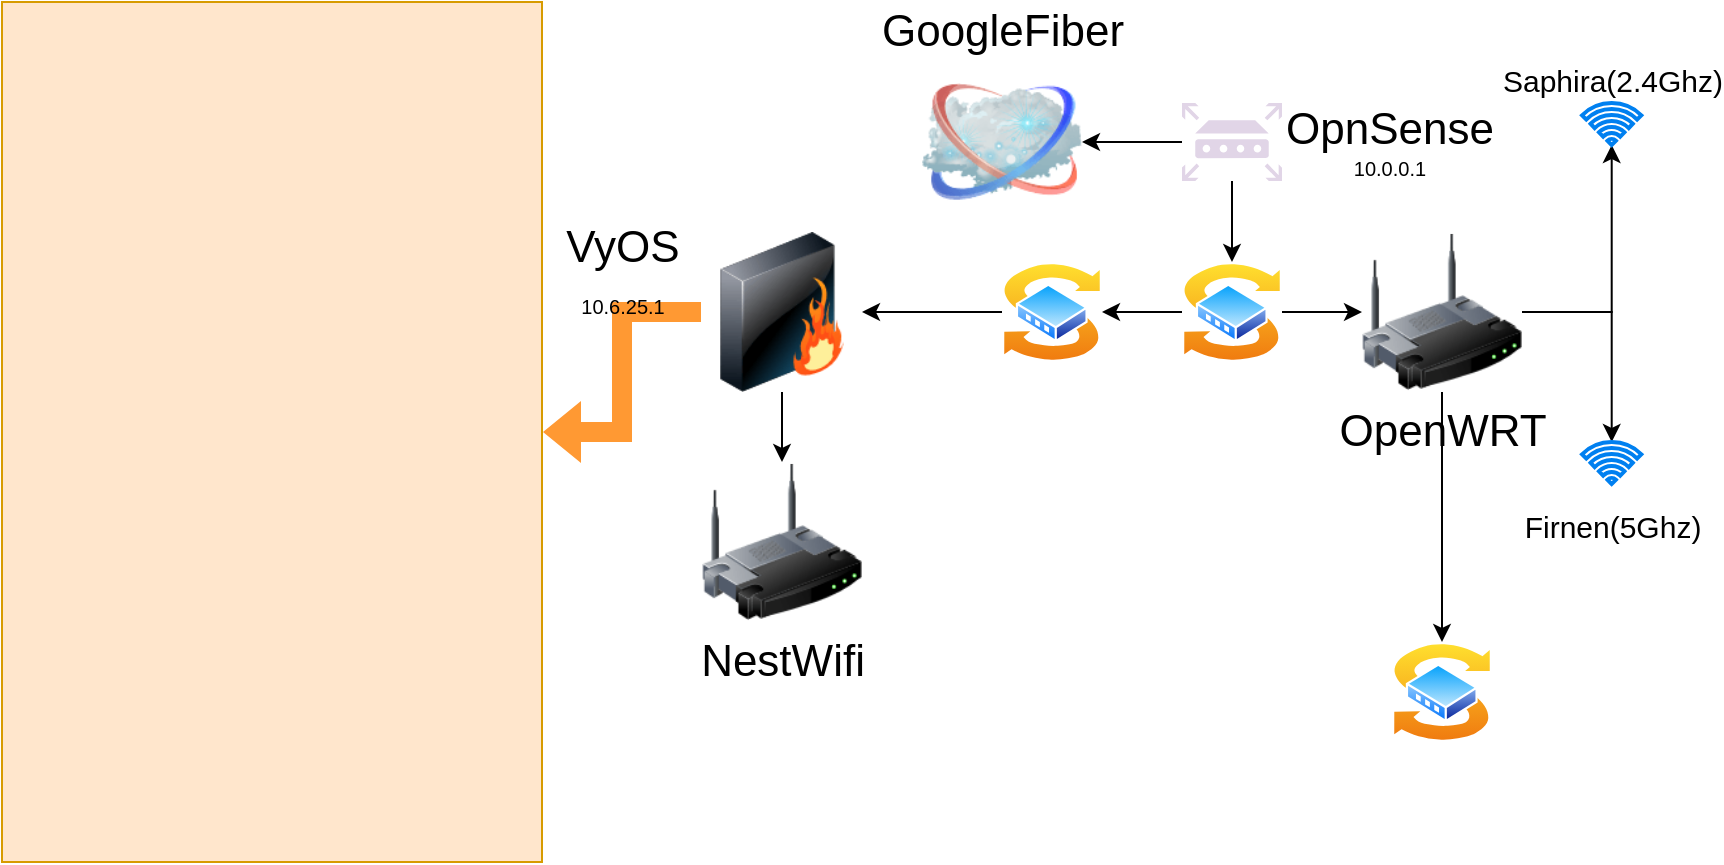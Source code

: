 <mxfile version="14.8.2" type="github">
  <diagram name="Page-1" id="55a83fd1-7818-8e21-69c5-c3457e3827bb">
    <mxGraphModel dx="946" dy="612" grid="1" gridSize="10" guides="1" tooltips="1" connect="1" arrows="1" fold="1" page="1" pageScale="1" pageWidth="1100" pageHeight="850" background="none" math="0" shadow="0">
      <root>
        <mxCell id="0" />
        <mxCell id="1" parent="0" />
        <mxCell id="uYu8JDhBFFsHPAoW2Dka-38" value="" style="edgeStyle=orthogonalEdgeStyle;rounded=0;orthogonalLoop=1;jettySize=auto;html=1;fontSize=22;" edge="1" parent="1" source="uYu8JDhBFFsHPAoW2Dka-15" target="uYu8JDhBFFsHPAoW2Dka-37">
          <mxGeometry relative="1" as="geometry" />
        </mxCell>
        <mxCell id="uYu8JDhBFFsHPAoW2Dka-40" value="" style="edgeStyle=orthogonalEdgeStyle;rounded=0;orthogonalLoop=1;jettySize=auto;html=1;fontSize=22;" edge="1" parent="1" source="uYu8JDhBFFsHPAoW2Dka-15" target="uYu8JDhBFFsHPAoW2Dka-39">
          <mxGeometry relative="1" as="geometry" />
        </mxCell>
        <mxCell id="uYu8JDhBFFsHPAoW2Dka-42" value="" style="edgeStyle=orthogonalEdgeStyle;rounded=0;orthogonalLoop=1;jettySize=auto;html=1;fontSize=15;" edge="1" parent="1" source="uYu8JDhBFFsHPAoW2Dka-15" target="uYu8JDhBFFsHPAoW2Dka-41">
          <mxGeometry relative="1" as="geometry" />
        </mxCell>
        <mxCell id="uYu8JDhBFFsHPAoW2Dka-15" value="OpenWRT" style="image;html=1;image=img/lib/clip_art/networking/Wireless_Router_128x128.png;noLabel=0;direction=east;labelPosition=center;verticalLabelPosition=bottom;align=center;verticalAlign=top;fontSize=22;labelBackgroundColor=none;" vertex="1" parent="1">
          <mxGeometry x="690" y="125" width="80" height="80" as="geometry" />
        </mxCell>
        <mxCell id="69ecfefc5c41e42c-2" value="&lt;div&gt;GoogleFiber&lt;/div&gt;" style="image;html=1;labelBackgroundColor=#ffffff;image=img/lib/clip_art/networking/Cloud_128x128.png;rounded=1;shadow=0;comic=0;strokeWidth=2;fontSize=22;labelPosition=center;verticalLabelPosition=top;align=center;verticalAlign=bottom;" parent="1" vertex="1">
          <mxGeometry x="470" y="40" width="80" height="80" as="geometry" />
        </mxCell>
        <mxCell id="uYu8JDhBFFsHPAoW2Dka-14" value="" style="edgeStyle=orthogonalEdgeStyle;rounded=0;orthogonalLoop=1;jettySize=auto;html=1;" edge="1" parent="1" source="uYu8JDhBFFsHPAoW2Dka-11" target="uYu8JDhBFFsHPAoW2Dka-15">
          <mxGeometry relative="1" as="geometry">
            <mxPoint x="640" y="265" as="targetPoint" />
          </mxGeometry>
        </mxCell>
        <mxCell id="uYu8JDhBFFsHPAoW2Dka-45" value="" style="edgeStyle=orthogonalEdgeStyle;rounded=0;orthogonalLoop=1;jettySize=auto;html=1;fontSize=15;" edge="1" parent="1" source="uYu8JDhBFFsHPAoW2Dka-11" target="uYu8JDhBFFsHPAoW2Dka-29">
          <mxGeometry relative="1" as="geometry" />
        </mxCell>
        <mxCell id="uYu8JDhBFFsHPAoW2Dka-11" value="" style="aspect=fixed;perimeter=ellipsePerimeter;html=1;align=center;shadow=0;dashed=0;spacingTop=3;image;image=img/lib/active_directory/switch.svg;" vertex="1" parent="1">
          <mxGeometry x="600" y="140" width="50" height="50" as="geometry" />
        </mxCell>
        <mxCell id="uYu8JDhBFFsHPAoW2Dka-21" value="" style="edgeStyle=orthogonalEdgeStyle;rounded=0;orthogonalLoop=1;jettySize=auto;html=1;fontSize=22;" edge="1" parent="1" source="uYu8JDhBFFsHPAoW2Dka-20" target="uYu8JDhBFFsHPAoW2Dka-11">
          <mxGeometry relative="1" as="geometry" />
        </mxCell>
        <mxCell id="uYu8JDhBFFsHPAoW2Dka-23" value="" style="edgeStyle=orthogonalEdgeStyle;rounded=0;orthogonalLoop=1;jettySize=auto;html=1;fontSize=22;" edge="1" parent="1" source="uYu8JDhBFFsHPAoW2Dka-20" target="69ecfefc5c41e42c-2">
          <mxGeometry relative="1" as="geometry" />
        </mxCell>
        <mxCell id="uYu8JDhBFFsHPAoW2Dka-20" value="&lt;div&gt;OpnSense&lt;/div&gt;&lt;div style=&quot;font-size: 10px&quot; align=&quot;center&quot;&gt;10.0.0.1&lt;br&gt;&lt;/div&gt;" style="aspect=fixed;pointerEvents=1;shadow=0;dashed=0;html=1;labelPosition=right;verticalLabelPosition=middle;verticalAlign=middle;align=left;fillColor=#e1d5e7;shape=mxgraph.mscae.enterprise.router;fontSize=22;labelBackgroundColor=none;strokeColor=none;" vertex="1" parent="1">
          <mxGeometry x="600" y="60.5" width="50" height="39" as="geometry" />
        </mxCell>
        <mxCell id="uYu8JDhBFFsHPAoW2Dka-48" value="" style="edgeStyle=orthogonalEdgeStyle;rounded=0;orthogonalLoop=1;jettySize=auto;html=1;fontSize=15;" edge="1" parent="1" source="uYu8JDhBFFsHPAoW2Dka-24" target="uYu8JDhBFFsHPAoW2Dka-32">
          <mxGeometry relative="1" as="geometry" />
        </mxCell>
        <mxCell id="uYu8JDhBFFsHPAoW2Dka-51" value="" style="edgeStyle=orthogonalEdgeStyle;rounded=0;orthogonalLoop=1;jettySize=auto;html=1;fontSize=15;shape=flexArrow;strokeColor=none;fillColor=#FF9933;" edge="1" parent="1" source="uYu8JDhBFFsHPAoW2Dka-24" target="uYu8JDhBFFsHPAoW2Dka-50">
          <mxGeometry relative="1" as="geometry" />
        </mxCell>
        <mxCell id="uYu8JDhBFFsHPAoW2Dka-24" value="&lt;div align=&quot;center&quot;&gt;VyOS&lt;font style=&quot;font-size: 10px&quot;&gt;&lt;br&gt;&lt;/font&gt;&lt;/div&gt;&lt;div align=&quot;center&quot;&gt;&lt;font style=&quot;font-size: 10px&quot;&gt;10.6.25.1&lt;/font&gt;&lt;/div&gt;&lt;div style=&quot;font-size: 10px&quot; align=&quot;center&quot;&gt;&lt;br&gt;&lt;/div&gt;&lt;div align=&quot;center&quot;&gt;&lt;br&gt;&lt;/div&gt;" style="image;html=1;image=img/lib/clip_art/networking/Firewall_128x128.png;labelBackgroundColor=none;fontSize=22;labelPosition=left;verticalLabelPosition=middle;align=center;verticalAlign=middle;" vertex="1" parent="1">
          <mxGeometry x="360" y="125" width="80" height="80" as="geometry" />
        </mxCell>
        <mxCell id="uYu8JDhBFFsHPAoW2Dka-46" value="" style="edgeStyle=orthogonalEdgeStyle;rounded=0;orthogonalLoop=1;jettySize=auto;html=1;fontSize=15;" edge="1" parent="1" source="uYu8JDhBFFsHPAoW2Dka-29" target="uYu8JDhBFFsHPAoW2Dka-24">
          <mxGeometry relative="1" as="geometry" />
        </mxCell>
        <mxCell id="uYu8JDhBFFsHPAoW2Dka-29" value="" style="aspect=fixed;perimeter=ellipsePerimeter;html=1;align=center;shadow=0;dashed=0;spacingTop=3;image;image=img/lib/active_directory/switch.svg;labelBackgroundColor=none;fontSize=22;" vertex="1" parent="1">
          <mxGeometry x="510" y="140" width="50" height="50" as="geometry" />
        </mxCell>
        <mxCell id="uYu8JDhBFFsHPAoW2Dka-32" value="&lt;div&gt;NestWifi&lt;/div&gt;" style="image;html=1;image=img/lib/clip_art/networking/Wireless_Router_128x128.png;labelBackgroundColor=none;fontSize=22;" vertex="1" parent="1">
          <mxGeometry x="360" y="240" width="80" height="80" as="geometry" />
        </mxCell>
        <mxCell id="uYu8JDhBFFsHPAoW2Dka-37" value="&lt;div style=&quot;font-size: 15px;&quot;&gt;Saphira(2.4Ghz)&lt;/div&gt;" style="html=1;verticalLabelPosition=top;align=center;labelBackgroundColor=#ffffff;verticalAlign=bottom;strokeWidth=2;strokeColor=#0080F0;shadow=0;dashed=0;shape=mxgraph.ios7.icons.wifi;pointerEvents=1;fontSize=15;labelPosition=center;" vertex="1" parent="1">
          <mxGeometry x="800" y="60.5" width="29.7" height="21" as="geometry" />
        </mxCell>
        <mxCell id="uYu8JDhBFFsHPAoW2Dka-39" value="&lt;font style=&quot;font-size: 15px&quot;&gt;Firnen(5Ghz)&lt;/font&gt;" style="html=1;verticalLabelPosition=bottom;align=center;labelBackgroundColor=#ffffff;verticalAlign=top;strokeWidth=2;strokeColor=#0080F0;shadow=0;dashed=0;shape=mxgraph.ios7.icons.wifi;pointerEvents=1;fontSize=22;" vertex="1" parent="1">
          <mxGeometry x="800" y="230" width="29.7" height="21" as="geometry" />
        </mxCell>
        <mxCell id="uYu8JDhBFFsHPAoW2Dka-41" value="" style="aspect=fixed;perimeter=ellipsePerimeter;html=1;align=center;shadow=0;dashed=0;spacingTop=3;image;image=img/lib/active_directory/switch.svg;labelBackgroundColor=none;fontSize=15;" vertex="1" parent="1">
          <mxGeometry x="705" y="330" width="50" height="50" as="geometry" />
        </mxCell>
        <mxCell id="uYu8JDhBFFsHPAoW2Dka-50" value="" style="whiteSpace=wrap;html=1;fontSize=22;fillColor=#ffe6cc;strokeColor=#d79b00;" vertex="1" parent="1">
          <mxGeometry x="10" y="10" width="270" height="430" as="geometry" />
        </mxCell>
      </root>
    </mxGraphModel>
  </diagram>
</mxfile>
